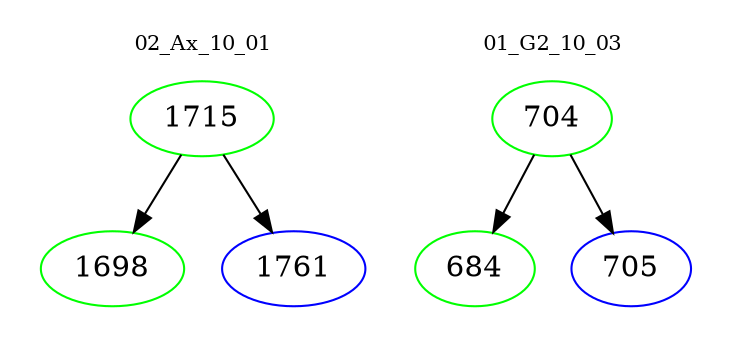 digraph{
subgraph cluster_0 {
color = white
label = "02_Ax_10_01";
fontsize=10;
T0_1715 [label="1715", color="green"]
T0_1715 -> T0_1698 [color="black"]
T0_1698 [label="1698", color="green"]
T0_1715 -> T0_1761 [color="black"]
T0_1761 [label="1761", color="blue"]
}
subgraph cluster_1 {
color = white
label = "01_G2_10_03";
fontsize=10;
T1_704 [label="704", color="green"]
T1_704 -> T1_684 [color="black"]
T1_684 [label="684", color="green"]
T1_704 -> T1_705 [color="black"]
T1_705 [label="705", color="blue"]
}
}
